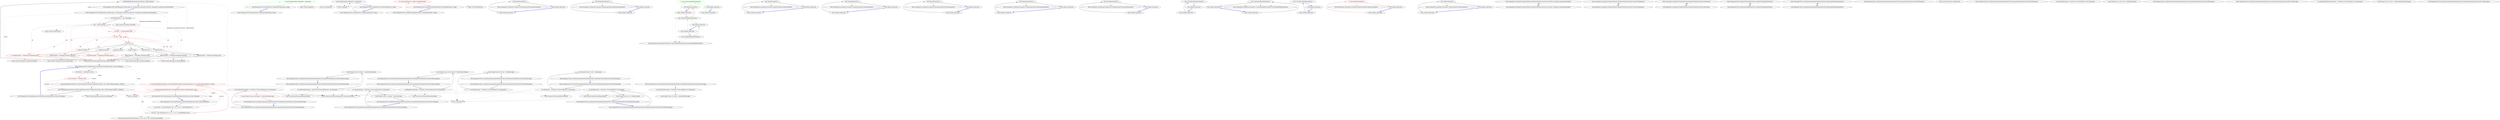 digraph  {
n0 [cluster="Humanizer.Tests.DateHumanize.VerifyWithCurrentDate(string, System.TimeSpan)", label="Entry Humanizer.Tests.DateHumanize.VerifyWithCurrentDate(string, System.TimeSpan)", span="8-8"];
n1 [cluster="Humanizer.Tests.DateHumanize.VerifyWithCurrentDate(string, System.TimeSpan)", label="var utcNow = DateTime.UtcNow", span="10-10"];
n3 [cluster="Humanizer.Tests.DateHumanize.VerifyWithCurrentDate(string, System.TimeSpan)", label="Assert.Equal(expectedString, utcNow.Add(deltaFromNow).Humanize(utcDate: true, dateToCompareAgainst: utcNow))", span="14-14"];
n4 [cluster="Humanizer.Tests.DateHumanize.VerifyWithCurrentDate(string, System.TimeSpan)", label="Assert.Equal(expectedString, localNow.Add(deltaFromNow).Humanize(utcDate: false, dateToCompareAgainst: localNow))", span="15-15"];
n2 [cluster="Humanizer.Tests.DateHumanize.VerifyWithCurrentDate(string, System.TimeSpan)", color=red, community=0, label="16: var localNow = DateTime.Now", span="11-11"];
n6 [cluster="System.DateTime.Add(System.TimeSpan)", label="Entry System.DateTime.Add(System.TimeSpan)", span="0-0"];
n7 [cluster="System.DateTime.Humanize(bool, System.DateTime?)", label="Entry System.DateTime.Humanize(bool, System.DateTime?)", span="19-19"];
n8 [cluster="Unk.Equal", label="Entry Unk.Equal", span=""];
n5 [cluster="Humanizer.Tests.DateHumanize.VerifyWithCurrentDate(string, System.TimeSpan)", label="Exit Humanizer.Tests.DateHumanize.VerifyWithCurrentDate(string, System.TimeSpan)", span="8-8"];
n9 [cluster="Humanizer.Tests.DateHumanize.VerifyWithDateInjection(string, System.TimeSpan)", label="Entry Humanizer.Tests.DateHumanize.VerifyWithDateInjection(string, System.TimeSpan)", span="18-18"];
n10 [cluster="Humanizer.Tests.DateHumanize.VerifyWithDateInjection(string, System.TimeSpan)", label="var utcNow = new DateTime(2013, 6, 20, 9, 58, 22, DateTimeKind.Utc)", span="20-20"];
n12 [cluster="Humanizer.Tests.DateHumanize.VerifyWithDateInjection(string, System.TimeSpan)", color=red, community=0, label="3: Assert.Equal(expectedString, utcNow.Add(deltaFromNow).Humanize(utcDate: true, dateToCompareAgainst: utcNow))", span="23-23"];
n13 [cluster="Humanizer.Tests.DateHumanize.VerifyWithDateInjection(string, System.TimeSpan)", color=red, community=0, label="3: Assert.Equal(expectedString, now.Add(deltaFromNow).Humanize(false, now))", span="24-24"];
n11 [cluster="Humanizer.Tests.DateHumanize.VerifyWithDateInjection(string, System.TimeSpan)", label="var now = new DateTime(2013, 6, 20, 11, 58, 22, DateTimeKind.Local)", span="21-21"];
n15 [cluster="System.DateTime.DateTime(int, int, int, int, int, int, System.DateTimeKind)", label="Entry System.DateTime.DateTime(int, int, int, int, int, int, System.DateTimeKind)", span="0-0"];
n14 [cluster="Humanizer.Tests.DateHumanize.VerifyWithDateInjection(string, System.TimeSpan)", label="Exit Humanizer.Tests.DateHumanize.VerifyWithDateInjection(string, System.TimeSpan)", span="18-18"];
n16 [cluster="Humanizer.Tests.DateHumanize.Verify(string, int, Humanizer.Localisation.TimeUnit, Humanizer.Localisation.TimeUnitTense)", label="Entry Humanizer.Tests.DateHumanize.Verify(string, int, Humanizer.Localisation.TimeUnit, Humanizer.Localisation.TimeUnitTense)", span="27-27"];
n17 [cluster="Humanizer.Tests.DateHumanize.Verify(string, int, Humanizer.Localisation.TimeUnit, Humanizer.Localisation.TimeUnitTense)", label="var deltaFromNow = new TimeSpan()", span="29-29"];
n18 [cluster="Humanizer.Tests.DateHumanize.Verify(string, int, Humanizer.Localisation.TimeUnit, Humanizer.Localisation.TimeUnitTense)", label="unit = Math.Abs(unit)", span="30-30"];
n19 [cluster="Humanizer.Tests.DateHumanize.Verify(string, int, Humanizer.Localisation.TimeUnit, Humanizer.Localisation.TimeUnitTense)", color=red, community=0, label="18: tense == TimeUnitTense.Past", span="32-32"];
n21 [cluster="Humanizer.Tests.DateHumanize.Verify(string, int, Humanizer.Localisation.TimeUnit, Humanizer.Localisation.TimeUnitTense)", label=timeUnit, span="35-35"];
n34 [cluster="Humanizer.Tests.DateHumanize.Verify(string, int, Humanizer.Localisation.TimeUnit, Humanizer.Localisation.TimeUnitTense)", label="VerifyWithCurrentDate(expectedString, deltaFromNow)", span="57-57"];
n35 [cluster="Humanizer.Tests.DateHumanize.Verify(string, int, Humanizer.Localisation.TimeUnit, Humanizer.Localisation.TimeUnitTense)", label="VerifyWithDateInjection(expectedString, deltaFromNow)", span="58-58"];
n37 [cluster="System.TimeSpan.TimeSpan()", label="Entry System.TimeSpan.TimeSpan()", span="0-0"];
n38 [cluster="System.Math.Abs(int)", label="Entry System.Math.Abs(int)", span="0-0"];
n20 [cluster="Humanizer.Tests.DateHumanize.Verify(string, int, Humanizer.Localisation.TimeUnit, Humanizer.Localisation.TimeUnitTense)", color=red, community=0, label="9: unit = -unit", span="33-33"];
n23 [cluster="Humanizer.Tests.DateHumanize.Verify(string, int, Humanizer.Localisation.TimeUnit, Humanizer.Localisation.TimeUnitTense)", label="deltaFromNow = TimeSpan.FromSeconds(unit)", span="38-38"];
n25 [cluster="Humanizer.Tests.DateHumanize.Verify(string, int, Humanizer.Localisation.TimeUnit, Humanizer.Localisation.TimeUnitTense)", color=red, community=0, label="13: deltaFromNow = TimeSpan.FromMinutes(unit)", span="41-41"];
n27 [cluster="Humanizer.Tests.DateHumanize.Verify(string, int, Humanizer.Localisation.TimeUnit, Humanizer.Localisation.TimeUnitTense)", label="deltaFromNow = TimeSpan.FromHours(unit)", span="44-44"];
n29 [cluster="Humanizer.Tests.DateHumanize.Verify(string, int, Humanizer.Localisation.TimeUnit, Humanizer.Localisation.TimeUnitTense)", label="deltaFromNow = TimeSpan.FromDays(unit)", span="47-47"];
n31 [cluster="Humanizer.Tests.DateHumanize.Verify(string, int, Humanizer.Localisation.TimeUnit, Humanizer.Localisation.TimeUnitTense)", color=red, community=0, label="10: deltaFromNow = TimeSpan.FromDays(unit*31)", span="50-50"];
n33 [cluster="Humanizer.Tests.DateHumanize.Verify(string, int, Humanizer.Localisation.TimeUnit, Humanizer.Localisation.TimeUnitTense)", label="deltaFromNow = TimeSpan.FromDays(unit*366)", span="53-53"];
n22 [cluster="Humanizer.Tests.DateHumanize.Verify(string, int, Humanizer.Localisation.TimeUnit, Humanizer.Localisation.TimeUnitTense)", label="TimeUnit.Second", span="37-37"];
n24 [cluster="Humanizer.Tests.DateHumanize.Verify(string, int, Humanizer.Localisation.TimeUnit, Humanizer.Localisation.TimeUnitTense)", label="TimeUnit.Minute", span="40-40"];
n26 [cluster="Humanizer.Tests.DateHumanize.Verify(string, int, Humanizer.Localisation.TimeUnit, Humanizer.Localisation.TimeUnitTense)", label="TimeUnit.Hour", span="43-43"];
n28 [cluster="Humanizer.Tests.DateHumanize.Verify(string, int, Humanizer.Localisation.TimeUnit, Humanizer.Localisation.TimeUnitTense)", label="TimeUnit.Day", span="46-46"];
n30 [cluster="Humanizer.Tests.DateHumanize.Verify(string, int, Humanizer.Localisation.TimeUnit, Humanizer.Localisation.TimeUnitTense)", label="TimeUnit.Month", span="49-49"];
n32 [cluster="Humanizer.Tests.DateHumanize.Verify(string, int, Humanizer.Localisation.TimeUnit, Humanizer.Localisation.TimeUnitTense)", label="TimeUnit.Year", span="52-52"];
n40 [cluster="System.TimeSpan.FromMinutes(double)", label="Entry System.TimeSpan.FromMinutes(double)", span="0-0"];
n41 [cluster="System.TimeSpan.FromHours(double)", label="Entry System.TimeSpan.FromHours(double)", span="0-0"];
n39 [cluster="System.TimeSpan.FromSeconds(double)", label="Entry System.TimeSpan.FromSeconds(double)", span="0-0"];
n42 [cluster="System.TimeSpan.FromDays(double)", label="Entry System.TimeSpan.FromDays(double)", span="0-0"];
n36 [cluster="Humanizer.Tests.DateHumanize.Verify(string, int, Humanizer.Localisation.TimeUnit, Humanizer.Localisation.TimeUnitTense)", label="Exit Humanizer.Tests.DateHumanize.Verify(string, int, Humanizer.Localisation.TimeUnit, Humanizer.Localisation.TimeUnitTense)", span="27-27"];
d1 [cluster="Humanizer.Tests.OrdinalizeTests.OrdinalizeString(string, string)", color=green, community=0, label="4: Assert.Equal(number.Ordinalize(), ordinalized)", span="38-38"];
d0 [cluster="Humanizer.Tests.OrdinalizeTests.OrdinalizeString(string, string)", label="Entry Humanizer.Tests.OrdinalizeTests.OrdinalizeString(string, string)", span="36-36"];
d2 [cluster="Humanizer.Tests.OrdinalizeTests.OrdinalizeString(string, string)", label="Exit Humanizer.Tests.OrdinalizeTests.OrdinalizeString(string, string)", span="36-36"];
d3 [cluster="string.Ordinalize()", label="Entry string.Ordinalize()", span="15-15"];
d4 [cluster="Unk.Equal", label="Entry Unk.Equal", span=""];
d6 [cluster="Humanizer.Tests.OrdinalizeTests.OrdanizeNumber(int, string)", label="Assert.Equal(number.Ordinalize(), ordinalized)", span="72-72"];
d5 [cluster="Humanizer.Tests.OrdinalizeTests.OrdanizeNumber(int, string)", label="Entry Humanizer.Tests.OrdinalizeTests.OrdanizeNumber(int, string)", span="70-70"];
d7 [cluster="Humanizer.Tests.OrdinalizeTests.OrdanizeNumber(int, string)", label="Exit Humanizer.Tests.OrdinalizeTests.OrdanizeNumber(int, string)", span="70-70"];
d8 [cluster="int.Ordinalize()", label="Entry int.Ordinalize()", span="25-25"];
m0_7 [cluster="Humanizer.Localisation.Formatters.RussianFormatter.RussianFormatter()", file="Configurator.cs", label="Entry Humanizer.Localisation.Formatters.RussianFormatter.RussianFormatter()", span="4-4"];
m0_3 [cluster="Humanizer.Localisation.Formatters.RomanianFormatter.RomanianFormatter()", file="Configurator.cs", label="Entry Humanizer.Localisation.Formatters.RomanianFormatter.RomanianFormatter()", span="2-2"];
m0_15 [cluster="Humanizer.Localisation.Formatters.CzechSlovakPolishFormatter.CzechSlovakPolishFormatter()", file="Configurator.cs", label="Entry Humanizer.Localisation.Formatters.CzechSlovakPolishFormatter.CzechSlovakPolishFormatter()", span="2-2"];
m0_11 [cluster="Humanizer.Localisation.Formatters.ArabicFormatter.ArabicFormatter()", file="Configurator.cs", label="Entry Humanizer.Localisation.Formatters.ArabicFormatter.ArabicFormatter()", span="2-2"];
m0_19 [cluster="lambda expression", file="Configurator.cs", label="Entry lambda expression", span="21-21"];
m0_0 [cluster="lambda expression", file="Configurator.cs", label="Entry lambda expression", span="16-16"];
m0_1 [cluster="lambda expression", file="Configurator.cs", label="new RomanianFormatter()", span="16-16"];
m0_2 [cluster="lambda expression", file="Configurator.cs", label="Exit lambda expression", span="16-16"];
m0_4 [cluster="lambda expression", file="Configurator.cs", label="Entry lambda expression", span="17-17"];
m0_5 [cluster="lambda expression", file="Configurator.cs", label="new RussianFormatter()", span="17-17"];
m0_6 [cluster="lambda expression", file="Configurator.cs", label="Exit lambda expression", span="17-17"];
m0_8 [cluster="lambda expression", file="Configurator.cs", label="Entry lambda expression", span="18-18"];
m0_9 [cluster="lambda expression", file="Configurator.cs", label="new ArabicFormatter()", span="18-18"];
m0_10 [cluster="lambda expression", file="Configurator.cs", label="Exit lambda expression", span="18-18"];
m0_12 [cluster="lambda expression", file="Configurator.cs", label="Entry lambda expression", span="19-19"];
m0_13 [cluster="lambda expression", color=green, community=0, file="Configurator.cs", label="2: new CzechSlovakPolishFormatter()", span="19-19"];
m0_14 [cluster="lambda expression", file="Configurator.cs", label="Exit lambda expression", span="19-19"];
m0_16 [cluster="lambda expression", file="Configurator.cs", label="Entry lambda expression", span="20-20"];
m0_17 [cluster="lambda expression", file="Configurator.cs", label="new CzechSlovakPolishFormatter()", span="20-20"];
m0_18 [cluster="lambda expression", file="Configurator.cs", label="Exit lambda expression", span="20-20"];
m0_20 [cluster="lambda expression", file="Configurator.cs", label="new CzechSlovakPolishFormatter()", span="21-21"];
m0_21 [cluster="lambda expression", file="Configurator.cs", label="Exit lambda expression", span="21-21"];
m2_29 [cluster="Humanizer.Localisation.Formatters.SerbianFormatter.SerbianFormatter()", file="DefaultNumberToWordsConverter.cs", label="Entry Humanizer.Localisation.Formatters.SerbianFormatter.SerbianFormatter()", span="2-2"];
m2_7 [cluster="Humanizer.Localisation.Formatters.RussianFormatter.RussianFormatter()", file="DefaultNumberToWordsConverter.cs", label="Entry Humanizer.Localisation.Formatters.RussianFormatter.RussianFormatter()", span="4-4"];
m2_3 [cluster="Humanizer.Localisation.Formatters.RomanianFormatter.RomanianFormatter()", file="DefaultNumberToWordsConverter.cs", label="Entry Humanizer.Localisation.Formatters.RomanianFormatter.RomanianFormatter()", span="2-2"];
m2_33 [cluster="Humanizer.Localisation.Formatters.SlovenianFormatter.SlovenianFormatter()", file="DefaultNumberToWordsConverter.cs", label="Entry Humanizer.Localisation.Formatters.SlovenianFormatter.SlovenianFormatter()", span="1-1"];
m2_19 [cluster="Humanizer.Localisation.Formatters.CzechSlovakPolishFormatter.CzechSlovakPolishFormatter()", file="DefaultNumberToWordsConverter.cs", label="Entry Humanizer.Localisation.Formatters.CzechSlovakPolishFormatter.CzechSlovakPolishFormatter()", span="2-2"];
m2_15 [cluster="Humanizer.Localisation.Formatters.HebrewFormatter.HebrewFormatter()", file="DefaultNumberToWordsConverter.cs", label="Entry Humanizer.Localisation.Formatters.HebrewFormatter.HebrewFormatter()", span="2-2"];
m2_11 [cluster="Humanizer.Localisation.Formatters.ArabicFormatter.ArabicFormatter()", file="DefaultNumberToWordsConverter.cs", label="Entry Humanizer.Localisation.Formatters.ArabicFormatter.ArabicFormatter()", span="2-2"];
m2_30 [cluster="lambda expression", file="DefaultNumberToWordsConverter.cs", label="Entry lambda expression", span="24-24"];
m2_0 [cluster="lambda expression", file="DefaultNumberToWordsConverter.cs", label="Entry lambda expression", span="16-16"];
m2_1 [cluster="lambda expression", file="DefaultNumberToWordsConverter.cs", label="new RomanianFormatter()", span="16-16"];
m2_2 [cluster="lambda expression", file="DefaultNumberToWordsConverter.cs", label="Exit lambda expression", span="16-16"];
m2_4 [cluster="lambda expression", file="DefaultNumberToWordsConverter.cs", label="Entry lambda expression", span="17-17"];
m2_5 [cluster="lambda expression", file="DefaultNumberToWordsConverter.cs", label="new RussianFormatter()", span="17-17"];
m2_6 [cluster="lambda expression", file="DefaultNumberToWordsConverter.cs", label="Exit lambda expression", span="17-17"];
m2_8 [cluster="lambda expression", file="DefaultNumberToWordsConverter.cs", label="Entry lambda expression", span="18-18"];
m2_9 [cluster="lambda expression", file="DefaultNumberToWordsConverter.cs", label="new ArabicFormatter()", span="18-18"];
m2_10 [cluster="lambda expression", file="DefaultNumberToWordsConverter.cs", label="Exit lambda expression", span="18-18"];
m2_12 [cluster="lambda expression", file="DefaultNumberToWordsConverter.cs", label="Entry lambda expression", span="19-19"];
m2_13 [cluster="lambda expression", color=red, community=0, file="DefaultNumberToWordsConverter.cs", label="13: new HebrewFormatter()", span="19-19"];
m2_14 [cluster="lambda expression", file="DefaultNumberToWordsConverter.cs", label="Exit lambda expression", span="19-19"];
m2_16 [cluster="lambda expression", file="DefaultNumberToWordsConverter.cs", label="Entry lambda expression", span="20-20"];
m2_17 [cluster="lambda expression", file="DefaultNumberToWordsConverter.cs", label="new CzechSlovakPolishFormatter()", span="20-20"];
m2_18 [cluster="lambda expression", file="DefaultNumberToWordsConverter.cs", label="Exit lambda expression", span="20-20"];
m2_20 [cluster="lambda expression", file="DefaultNumberToWordsConverter.cs", label="Entry lambda expression", span="21-21"];
m2_21 [cluster="lambda expression", file="DefaultNumberToWordsConverter.cs", label="new CzechSlovakPolishFormatter()", span="21-21"];
m2_22 [cluster="lambda expression", file="DefaultNumberToWordsConverter.cs", label="Exit lambda expression", span="21-21"];
m2_23 [cluster="lambda expression", file="DefaultNumberToWordsConverter.cs", label="Entry lambda expression", span="22-22"];
m2_24 [cluster="lambda expression", file="DefaultNumberToWordsConverter.cs", label="new CzechSlovakPolishFormatter()", span="22-22"];
m2_25 [cluster="lambda expression", file="DefaultNumberToWordsConverter.cs", label="Exit lambda expression", span="22-22"];
m2_26 [cluster="lambda expression", file="DefaultNumberToWordsConverter.cs", label="Entry lambda expression", span="23-23"];
m2_27 [cluster="lambda expression", file="DefaultNumberToWordsConverter.cs", label="new SerbianFormatter()", span="23-23"];
m2_28 [cluster="lambda expression", file="DefaultNumberToWordsConverter.cs", label="Exit lambda expression", span="23-23"];
m2_31 [cluster="lambda expression", file="DefaultNumberToWordsConverter.cs", label="new SlovenianFormatter()", span="24-24"];
m2_32 [cluster="lambda expression", file="DefaultNumberToWordsConverter.cs", label="Exit lambda expression", span="24-24"];
m4_2 [cluster="Humanizer.Localisation.NumberToWords.INumberToWordsConverter.Convert(int, Humanizer.GrammaticalGender)", file="INumberToWordsConverter.cs", label="Entry Humanizer.Localisation.NumberToWords.INumberToWordsConverter.Convert(int, Humanizer.GrammaticalGender)", span="22-22"];
m4_3 [cluster="Humanizer.Localisation.NumberToWords.INumberToWordsConverter.Convert(int, Humanizer.GrammaticalGender)", file="INumberToWordsConverter.cs", label="Exit Humanizer.Localisation.NumberToWords.INumberToWordsConverter.Convert(int, Humanizer.GrammaticalGender)", span="22-22"];
m4_4 [cluster="Humanizer.Localisation.NumberToWords.INumberToWordsConverter.ConvertToOrdinal(int)", file="INumberToWordsConverter.cs", label="Entry Humanizer.Localisation.NumberToWords.INumberToWordsConverter.ConvertToOrdinal(int)", span="29-29"];
m4_5 [cluster="Humanizer.Localisation.NumberToWords.INumberToWordsConverter.ConvertToOrdinal(int)", file="INumberToWordsConverter.cs", label="Exit Humanizer.Localisation.NumberToWords.INumberToWordsConverter.ConvertToOrdinal(int)", span="29-29"];
m4_0 [cluster="Humanizer.Localisation.NumberToWords.INumberToWordsConverter.Convert(int)", file="INumberToWordsConverter.cs", label="Entry Humanizer.Localisation.NumberToWords.INumberToWordsConverter.Convert(int)", span="12-12"];
m4_1 [cluster="Humanizer.Localisation.NumberToWords.INumberToWordsConverter.Convert(int)", file="INumberToWordsConverter.cs", label="Exit Humanizer.Localisation.NumberToWords.INumberToWordsConverter.Convert(int)", span="12-12"];
m5_0 [cluster="Humanizer.Tests.NumberToOrdinalWordsTests.NumberToOrdinalWordsTests()", file="NumberToOrdinalWordsTests.cs", label="Entry Humanizer.Tests.NumberToOrdinalWordsTests.NumberToOrdinalWordsTests()", span="7-7"];
m5_1 [cluster="Humanizer.Tests.NumberToOrdinalWordsTests.NumberToOrdinalWordsTests()", file="NumberToOrdinalWordsTests.cs", label="Exit Humanizer.Tests.NumberToOrdinalWordsTests.NumberToOrdinalWordsTests()", span="7-7"];
m5_2 [cluster="Humanizer.Tests.NumberToOrdinalWordsTests.ToOrdinalWords(int, string)", file="NumberToOrdinalWordsTests.cs", label="Entry Humanizer.Tests.NumberToOrdinalWordsTests.ToOrdinalWords(int, string)", span="52-52"];
m5_3 [cluster="Humanizer.Tests.NumberToOrdinalWordsTests.ToOrdinalWords(int, string)", color=red, community=0, file="NumberToOrdinalWordsTests.cs", label="10: Assert.Equal(words, number.ToOrdinalWords())", span="54-54"];
m5_4 [cluster="Humanizer.Tests.NumberToOrdinalWordsTests.ToOrdinalWords(int, string)", file="NumberToOrdinalWordsTests.cs", label="Exit Humanizer.Tests.NumberToOrdinalWordsTests.ToOrdinalWords(int, string)", span="52-52"];
m5_5 [cluster="int.ToOrdinalWords()", file="NumberToOrdinalWordsTests.cs", label="Entry int.ToOrdinalWords()", span="52-52"];
m7_22 [cluster="Humanizer.Tests.Localisation.RomanianDateHumanizeTests.RomanianTranslationIsCorrectFor2SecondsAgo()", file="NumberToWordsTests.cs", label="Entry Humanizer.Tests.Localisation.RomanianDateHumanizeTests.RomanianTranslationIsCorrectFor2SecondsAgo()", span="49-49"];
m7_23 [cluster="Humanizer.Tests.Localisation.RomanianDateHumanizeTests.RomanianTranslationIsCorrectFor2SecondsAgo()", file="NumberToWordsTests.cs", label="var twoSecondsAgo = DateTime.UtcNow.AddSeconds(-2).Humanize()", span="51-51"];
m7_24 [cluster="Humanizer.Tests.Localisation.RomanianDateHumanizeTests.RomanianTranslationIsCorrectFor2SecondsAgo()", file="NumberToWordsTests.cs", label="Assert.Equal(''acum 2 secunde'', twoSecondsAgo)", span="53-53"];
m7_25 [cluster="Humanizer.Tests.Localisation.RomanianDateHumanizeTests.RomanianTranslationIsCorrectFor2SecondsAgo()", file="NumberToWordsTests.cs", label="Exit Humanizer.Tests.Localisation.RomanianDateHumanizeTests.RomanianTranslationIsCorrectFor2SecondsAgo()", span="49-49"];
m7_13 [cluster="Humanizer.Tests.Localisation.RomanianDateHumanizeTests.RomanianTranslationIsCorrectFor19MinutesAgo()", file="NumberToWordsTests.cs", label="Entry Humanizer.Tests.Localisation.RomanianDateHumanizeTests.RomanianTranslationIsCorrectFor19MinutesAgo()", span="33-33"];
m7_14 [cluster="Humanizer.Tests.Localisation.RomanianDateHumanizeTests.RomanianTranslationIsCorrectFor19MinutesAgo()", file="NumberToWordsTests.cs", label="var nineteenMinutesAgo = DateTime.UtcNow.AddMinutes(-19).Humanize()", span="35-35"];
m7_15 [cluster="Humanizer.Tests.Localisation.RomanianDateHumanizeTests.RomanianTranslationIsCorrectFor19MinutesAgo()", file="NumberToWordsTests.cs", label="Assert.Equal(''acum 19 minute'', nineteenMinutesAgo)", span="37-37"];
m7_16 [cluster="Humanizer.Tests.Localisation.RomanianDateHumanizeTests.RomanianTranslationIsCorrectFor19MinutesAgo()", file="NumberToWordsTests.cs", label="Exit Humanizer.Tests.Localisation.RomanianDateHumanizeTests.RomanianTranslationIsCorrectFor19MinutesAgo()", span="33-33"];
m7_17 [cluster="System.DateTime.AddMinutes(double)", file="NumberToWordsTests.cs", label="Entry System.DateTime.AddMinutes(double)", span="0-0"];
m7_31 [cluster="Humanizer.Tests.Localisation.RomanianDateHumanizeTests.RomanianTranslationIsCorrectFor10DaysAgo()", file="NumberToWordsTests.cs", label="Entry Humanizer.Tests.Localisation.RomanianDateHumanizeTests.RomanianTranslationIsCorrectFor10DaysAgo()", span="65-65"];
m7_32 [cluster="Humanizer.Tests.Localisation.RomanianDateHumanizeTests.RomanianTranslationIsCorrectFor10DaysAgo()", file="NumberToWordsTests.cs", label="var tenDaysAgo = DateTime.UtcNow.AddDays(-10).Humanize()", span="67-67"];
m7_33 [cluster="Humanizer.Tests.Localisation.RomanianDateHumanizeTests.RomanianTranslationIsCorrectFor10DaysAgo()", file="NumberToWordsTests.cs", label="Assert.Equal(''acum 10 zile'', tenDaysAgo)", span="69-69"];
m7_34 [cluster="Humanizer.Tests.Localisation.RomanianDateHumanizeTests.RomanianTranslationIsCorrectFor10DaysAgo()", file="NumberToWordsTests.cs", label="Exit Humanizer.Tests.Localisation.RomanianDateHumanizeTests.RomanianTranslationIsCorrectFor10DaysAgo()", span="65-65"];
m7_26 [cluster="System.DateTime.AddSeconds(double)", file="NumberToWordsTests.cs", label="Entry System.DateTime.AddSeconds(double)", span="0-0"];
m7_0 [cluster="Humanizer.Tests.Localisation.RomanianDateHumanizeTests.RomanianDateHumanizeTests()", file="NumberToWordsTests.cs", label="Entry Humanizer.Tests.Localisation.RomanianDateHumanizeTests.RomanianDateHumanizeTests()", span="12-12"];
m7_1 [cluster="Humanizer.Tests.Localisation.RomanianDateHumanizeTests.RomanianDateHumanizeTests()", file="NumberToWordsTests.cs", label="Exit Humanizer.Tests.Localisation.RomanianDateHumanizeTests.RomanianDateHumanizeTests()", span="12-12"];
m7_36 [cluster="Humanizer.Tests.Localisation.RomanianDateHumanizeTests.RomanianTranslationIsCorrectFor23DaysAgo()", file="NumberToWordsTests.cs", label="Entry Humanizer.Tests.Localisation.RomanianDateHumanizeTests.RomanianTranslationIsCorrectFor23DaysAgo()", span="73-73"];
m7_37 [cluster="Humanizer.Tests.Localisation.RomanianDateHumanizeTests.RomanianTranslationIsCorrectFor23DaysAgo()", file="NumberToWordsTests.cs", label="var twentyThreeDaysAgo = DateTime.UtcNow.AddDays(-23).Humanize()", span="75-75"];
m7_38 [cluster="Humanizer.Tests.Localisation.RomanianDateHumanizeTests.RomanianTranslationIsCorrectFor23DaysAgo()", file="NumberToWordsTests.cs", label="Assert.Equal(''acum 23 de zile'', twentyThreeDaysAgo)", span="77-77"];
m7_39 [cluster="Humanizer.Tests.Localisation.RomanianDateHumanizeTests.RomanianTranslationIsCorrectFor23DaysAgo()", file="NumberToWordsTests.cs", label="Exit Humanizer.Tests.Localisation.RomanianDateHumanizeTests.RomanianTranslationIsCorrectFor23DaysAgo()", span="73-73"];
m7_9 [cluster="Humanizer.Tests.Localisation.RomanianDateHumanizeTests.RomanianTranslationIsCorrectFor20HoursAgo()", file="NumberToWordsTests.cs", label="Entry Humanizer.Tests.Localisation.RomanianDateHumanizeTests.RomanianTranslationIsCorrectFor20HoursAgo()", span="25-25"];
m7_10 [cluster="Humanizer.Tests.Localisation.RomanianDateHumanizeTests.RomanianTranslationIsCorrectFor20HoursAgo()", file="NumberToWordsTests.cs", label="var threeHoursAgo = DateTime.UtcNow.AddHours(-20).Humanize()", span="27-27"];
m7_11 [cluster="Humanizer.Tests.Localisation.RomanianDateHumanizeTests.RomanianTranslationIsCorrectFor20HoursAgo()", file="NumberToWordsTests.cs", label="Assert.Equal(''acum 20 de ore'', threeHoursAgo)", span="29-29"];
m7_12 [cluster="Humanizer.Tests.Localisation.RomanianDateHumanizeTests.RomanianTranslationIsCorrectFor20HoursAgo()", file="NumberToWordsTests.cs", label="Exit Humanizer.Tests.Localisation.RomanianDateHumanizeTests.RomanianTranslationIsCorrectFor20HoursAgo()", span="25-25"];
m7_8 [cluster="Unk.Equal", file="NumberToWordsTests.cs", label="Entry Unk.Equal", span=""];
m7_44 [cluster="System.DateTime.AddYears(int)", file="NumberToWordsTests.cs", label="Entry System.DateTime.AddYears(int)", span="0-0"];
m7_45 [cluster="Humanizer.Tests.Localisation.RomanianDateHumanizeTests.RomanianTranslationIsCorrectFor100YearsAgo()", file="NumberToWordsTests.cs", label="Entry Humanizer.Tests.Localisation.RomanianDateHumanizeTests.RomanianTranslationIsCorrectFor100YearsAgo()", span="89-89"];
m7_46 [cluster="Humanizer.Tests.Localisation.RomanianDateHumanizeTests.RomanianTranslationIsCorrectFor100YearsAgo()", file="NumberToWordsTests.cs", label="var hunderedYearsAgo = DateTime.UtcNow.AddYears(-100).Humanize()", span="91-91"];
m7_47 [cluster="Humanizer.Tests.Localisation.RomanianDateHumanizeTests.RomanianTranslationIsCorrectFor100YearsAgo()", file="NumberToWordsTests.cs", label="Assert.Equal(''acum 100 de ani'', hunderedYearsAgo)", span="93-93"];
m7_48 [cluster="Humanizer.Tests.Localisation.RomanianDateHumanizeTests.RomanianTranslationIsCorrectFor100YearsAgo()", file="NumberToWordsTests.cs", label="Exit Humanizer.Tests.Localisation.RomanianDateHumanizeTests.RomanianTranslationIsCorrectFor100YearsAgo()", span="89-89"];
m7_18 [cluster="Humanizer.Tests.Localisation.RomanianDateHumanizeTests.RomanianTranslationIsCorrectFor44MinutesAgo()", file="NumberToWordsTests.cs", label="Entry Humanizer.Tests.Localisation.RomanianDateHumanizeTests.RomanianTranslationIsCorrectFor44MinutesAgo()", span="41-41"];
m7_19 [cluster="Humanizer.Tests.Localisation.RomanianDateHumanizeTests.RomanianTranslationIsCorrectFor44MinutesAgo()", file="NumberToWordsTests.cs", label="var fourtyFourMinutesAgo = DateTime.UtcNow.AddMinutes(-44).Humanize()", span="43-43"];
m7_20 [cluster="Humanizer.Tests.Localisation.RomanianDateHumanizeTests.RomanianTranslationIsCorrectFor44MinutesAgo()", color=red, community=0, file="NumberToWordsTests.cs", label="3: Assert.Equal(''acum 44 de minute'', fourtyFourMinutesAgo)", span="45-45"];
m7_21 [cluster="Humanizer.Tests.Localisation.RomanianDateHumanizeTests.RomanianTranslationIsCorrectFor44MinutesAgo()", file="NumberToWordsTests.cs", label="Exit Humanizer.Tests.Localisation.RomanianDateHumanizeTests.RomanianTranslationIsCorrectFor44MinutesAgo()", span="41-41"];
m7_2 [cluster="Humanizer.Tests.Localisation.RomanianDateHumanizeTests.RomanianTranslationIsCorrectForThreeHoursAgo()", file="NumberToWordsTests.cs", label="Entry Humanizer.Tests.Localisation.RomanianDateHumanizeTests.RomanianTranslationIsCorrectForThreeHoursAgo()", span="17-17"];
m7_3 [cluster="Humanizer.Tests.Localisation.RomanianDateHumanizeTests.RomanianTranslationIsCorrectForThreeHoursAgo()", file="NumberToWordsTests.cs", label="var threeHoursAgo = DateTime.UtcNow.AddHours(-3).Humanize()", span="19-19"];
m7_4 [cluster="Humanizer.Tests.Localisation.RomanianDateHumanizeTests.RomanianTranslationIsCorrectForThreeHoursAgo()", file="NumberToWordsTests.cs", label="Assert.Equal(''acum 3 ore'', threeHoursAgo)", span="21-21"];
m7_5 [cluster="Humanizer.Tests.Localisation.RomanianDateHumanizeTests.RomanianTranslationIsCorrectForThreeHoursAgo()", file="NumberToWordsTests.cs", label="Exit Humanizer.Tests.Localisation.RomanianDateHumanizeTests.RomanianTranslationIsCorrectForThreeHoursAgo()", span="17-17"];
m7_27 [cluster="Humanizer.Tests.Localisation.RomanianDateHumanizeTests.RomanianTranslationIsCorrectFor59SecondsAgo()", file="NumberToWordsTests.cs", label="Entry Humanizer.Tests.Localisation.RomanianDateHumanizeTests.RomanianTranslationIsCorrectFor59SecondsAgo()", span="57-57"];
m7_28 [cluster="Humanizer.Tests.Localisation.RomanianDateHumanizeTests.RomanianTranslationIsCorrectFor59SecondsAgo()", file="NumberToWordsTests.cs", label="var fiftyNineSecondsAgo = DateTime.UtcNow.AddSeconds(-59).Humanize()", span="59-59"];
m7_29 [cluster="Humanizer.Tests.Localisation.RomanianDateHumanizeTests.RomanianTranslationIsCorrectFor59SecondsAgo()", file="NumberToWordsTests.cs", label="Assert.Equal(''acum 59 de secunde'', fiftyNineSecondsAgo)", span="61-61"];
m7_30 [cluster="Humanizer.Tests.Localisation.RomanianDateHumanizeTests.RomanianTranslationIsCorrectFor59SecondsAgo()", file="NumberToWordsTests.cs", label="Exit Humanizer.Tests.Localisation.RomanianDateHumanizeTests.RomanianTranslationIsCorrectFor59SecondsAgo()", span="57-57"];
m7_35 [cluster="System.DateTime.AddDays(double)", file="NumberToWordsTests.cs", label="Entry System.DateTime.AddDays(double)", span="0-0"];
m7_40 [cluster="Humanizer.Tests.Localisation.RomanianDateHumanizeTests.RomanianTranslationIsCorrectFor119YearsAgo()", file="NumberToWordsTests.cs", label="Entry Humanizer.Tests.Localisation.RomanianDateHumanizeTests.RomanianTranslationIsCorrectFor119YearsAgo()", span="81-81"];
m7_41 [cluster="Humanizer.Tests.Localisation.RomanianDateHumanizeTests.RomanianTranslationIsCorrectFor119YearsAgo()", file="NumberToWordsTests.cs", label="var oneHundredNineteenYearsAgo = DateTime.UtcNow.AddYears(-119).Humanize()", span="83-83"];
m7_42 [cluster="Humanizer.Tests.Localisation.RomanianDateHumanizeTests.RomanianTranslationIsCorrectFor119YearsAgo()", file="NumberToWordsTests.cs", label="Assert.Equal(''acum 119 ani'', oneHundredNineteenYearsAgo)", span="85-85"];
m7_43 [cluster="Humanizer.Tests.Localisation.RomanianDateHumanizeTests.RomanianTranslationIsCorrectFor119YearsAgo()", file="NumberToWordsTests.cs", label="Exit Humanizer.Tests.Localisation.RomanianDateHumanizeTests.RomanianTranslationIsCorrectFor119YearsAgo()", span="81-81"];
m7_6 [cluster="System.DateTime.AddHours(double)", file="NumberToWordsTests.cs", label="Entry System.DateTime.AddHours(double)", span="0-0"];
n0 -> n1  [key=0, style=solid];
n0 -> n3  [color=darkseagreen4, key=1, label=string, style=dashed];
n0 -> n4  [color=darkseagreen4, key=1, label=string, style=dashed];
n1 -> n2  [color=red, key=0, style=solid];
n1 -> n3  [color=darkseagreen4, key=1, label=utcNow, style=dashed];
n3 -> n4  [key=0, style=solid];
n3 -> n6  [key=2, style=dotted];
n3 -> n7  [key=2, style=dotted];
n3 -> n8  [key=2, style=dotted];
n4 -> n5  [key=0, style=solid];
n4 -> n6  [key=2, style=dotted];
n4 -> n7  [key=2, style=dotted];
n4 -> n8  [key=2, style=dotted];
n2 -> n3  [color=red, key=0, style=solid];
n2 -> n4  [color=red, key=1, label=localNow, style=dashed];
n5 -> n0  [color=blue, key=0, style=bold];
n9 -> n10  [key=0, style=solid];
n9 -> n12  [color=red, key=1, label=string, style=dashed];
n9 -> n13  [color=red, key=1, label=string, style=dashed];
n10 -> n11  [key=0, style=solid];
n10 -> n15  [key=2, style=dotted];
n10 -> n12  [color=red, key=1, label=utcNow, style=dashed];
n12 -> n13  [color=red, key=0, style=solid];
n12 -> n6  [color=red, key=2, style=dotted];
n12 -> n7  [color=red, key=2, style=dotted];
n12 -> n8  [color=red, key=2, style=dotted];
n13 -> n14  [color=red, key=0, style=solid];
n13 -> n6  [color=red, key=2, style=dotted];
n13 -> n7  [color=red, key=2, style=dotted];
n13 -> n8  [color=red, key=2, style=dotted];
n11 -> n12  [color=red, key=0, style=solid];
n11 -> n15  [key=2, style=dotted];
n11 -> n13  [color=red, key=1, label=now, style=dashed];
n14 -> n9  [color=blue, key=0, style=bold];
n16 -> n17  [key=0, style=solid];
n16 -> n18  [color=darkseagreen4, key=1, label=int, style=dashed];
n16 -> n19  [color=red, key=1, label="Humanizer.Localisation.TimeUnitTense", style=dashed];
n16 -> n21  [color=darkseagreen4, key=1, label="Humanizer.Localisation.TimeUnit", style=dashed];
n16 -> n34  [color=darkseagreen4, key=1, label=string, style=dashed];
n16 -> n35  [color=darkseagreen4, key=1, label=string, style=dashed];
n17 -> n18  [key=0, style=solid];
n17 -> n37  [key=2, style=dotted];
n18 -> n19  [color=red, key=0, style=solid];
n18 -> n38  [key=2, style=dotted];
n18 -> n18  [color=darkseagreen4, key=1, label=int, style=dashed];
n18 -> n20  [color=red, key=1, label=int, style=dashed];
n18 -> n23  [color=darkseagreen4, key=1, label=int, style=dashed];
n18 -> n25  [color=red, key=1, label=int, style=dashed];
n18 -> n27  [color=darkseagreen4, key=1, label=int, style=dashed];
n18 -> n29  [color=darkseagreen4, key=1, label=int, style=dashed];
n18 -> n31  [color=red, key=1, label=int, style=dashed];
n18 -> n33  [color=darkseagreen4, key=1, label=int, style=dashed];
n19 -> n20  [color=red, key=0, style=solid];
n19 -> n21  [color=red, key=0, style=solid];
n21 -> n22  [key=0, style=solid];
n21 -> n24  [key=0, style=solid];
n21 -> n26  [key=0, style=solid];
n21 -> n28  [key=0, style=solid];
n21 -> n30  [key=0, style=solid];
n21 -> n32  [key=0, style=solid];
n34 -> n35  [key=0, style=solid];
n34 -> n0  [key=2, style=dotted];
n35 -> n36  [key=0, style=solid];
n35 -> n9  [key=2, style=dotted];
n20 -> n21  [color=red, key=0, style=solid];
n20 -> n20  [color=red, key=1, label=int, style=dashed];
n20 -> n23  [color=red, key=1, label=int, style=dashed];
n20 -> n25  [color=red, key=1, label=int, style=dashed];
n20 -> n27  [color=red, key=1, label=int, style=dashed];
n20 -> n29  [color=red, key=1, label=int, style=dashed];
n20 -> n31  [color=red, key=1, label=int, style=dashed];
n20 -> n33  [color=red, key=1, label=int, style=dashed];
n23 -> n34  [key=0, style=solid];
n23 -> n39  [key=2, style=dotted];
n25 -> n34  [color=red, key=0, style=solid];
n25 -> n40  [color=red, key=2, style=dotted];
n27 -> n34  [key=0, style=solid];
n27 -> n41  [key=2, style=dotted];
n29 -> n34  [key=0, style=solid];
n29 -> n42  [key=2, style=dotted];
n31 -> n34  [color=red, key=0, style=solid];
n31 -> n42  [color=red, key=2, style=dotted];
n33 -> n34  [key=0, style=solid];
n33 -> n42  [key=2, style=dotted];
n33 -> n35  [color=darkseagreen4, key=1, label=deltaFromNow, style=dashed];
n22 -> n23  [key=0, style=solid];
n24 -> n25  [color=red, key=0, style=solid];
n26 -> n27  [key=0, style=solid];
n28 -> n29  [key=0, style=solid];
n30 -> n31  [color=red, key=0, style=solid];
n32 -> n33  [key=0, style=solid];
n36 -> n16  [color=blue, key=0, style=bold];
d1 -> d2  [color=green, key=0, style=solid];
d1 -> d3  [color=green, key=2, style=dotted];
d1 -> d4  [color=green, key=2, style=dotted];
d0 -> d1  [color=green, key=0, style=solid];
d2 -> d0  [color=blue, key=0, style=bold];
d6 -> d4  [key=2, style=dotted];
d6 -> d7  [key=0, style=solid];
d6 -> d8  [key=2, style=dotted];
d5 -> d6  [key=0, style=solid];
d7 -> d5  [color=blue, key=0, style=bold];
m0_19 -> m0_20  [key=0, style=solid];
m0_19 -> m0_17  [color=green, key=0, style=solid];
m0_0 -> m0_1  [key=0, style=solid];
m0_1 -> m0_2  [key=0, style=solid];
m0_1 -> m0_3  [key=2, style=dotted];
m0_2 -> m0_0  [color=blue, key=0, style=bold];
m0_4 -> m0_5  [key=0, style=solid];
m0_5 -> m0_6  [key=0, style=solid];
m0_5 -> m0_7  [key=2, style=dotted];
m0_6 -> m0_4  [color=blue, key=0, style=bold];
m0_8 -> m0_9  [key=0, style=solid];
m0_9 -> m0_10  [key=0, style=solid];
m0_9 -> m0_11  [key=2, style=dotted];
m0_10 -> m0_8  [color=blue, key=0, style=bold];
m0_12 -> m0_13  [color=green, key=0, style=solid];
m0_13 -> m0_14  [color=green, key=0, style=solid];
m0_13 -> m0_15  [color=green, key=2, style=dotted];
m0_13 -> m0_18  [color=green, key=0, style=solid];
m0_14 -> m0_12  [color=blue, key=0, style=bold];
m0_16 -> m0_17  [color=red, key=0, style=solid];
m0_16 -> m0_13  [color=green, key=0, style=solid];
m0_17 -> m0_18  [color=red, key=0, style=solid];
m0_17 -> m0_15  [key=2, style=dotted];
m0_17 -> m0_21  [color=green, key=0, style=solid];
m0_18 -> m0_16  [color=blue, key=0, style=bold];
m0_20 -> m0_21  [key=0, style=solid];
m0_20 -> m0_15  [key=2, style=dotted];
m0_21 -> m0_19  [color=blue, key=0, style=bold];
m2_30 -> m2_31  [key=0, style=solid];
m2_0 -> m2_1  [key=0, style=solid];
m2_1 -> m2_2  [key=0, style=solid];
m2_1 -> m2_3  [key=2, style=dotted];
m2_2 -> m2_0  [color=blue, key=0, style=bold];
m2_4 -> m2_5  [key=0, style=solid];
m2_5 -> m2_6  [key=0, style=solid];
m2_5 -> m2_7  [key=2, style=dotted];
m2_6 -> m2_4  [color=blue, key=0, style=bold];
m2_8 -> m2_9  [key=0, style=solid];
m2_9 -> m2_10  [key=0, style=solid];
m2_9 -> m2_11  [key=2, style=dotted];
m2_10 -> m2_8  [color=blue, key=0, style=bold];
m2_12 -> m2_13  [color=red, key=0, style=solid];
m2_13 -> m2_14  [color=red, key=0, style=solid];
m2_13 -> m2_15  [color=red, key=2, style=dotted];
m2_14 -> m2_12  [color=blue, key=0, style=bold];
m2_16 -> m2_17  [key=0, style=solid];
m2_17 -> m2_18  [key=0, style=solid];
m2_17 -> m2_19  [key=2, style=dotted];
m2_18 -> m2_16  [color=blue, key=0, style=bold];
m2_20 -> m2_21  [key=0, style=solid];
m2_21 -> m2_22  [key=0, style=solid];
m2_21 -> m2_19  [key=2, style=dotted];
m2_22 -> m2_20  [color=blue, key=0, style=bold];
m2_23 -> m2_24  [key=0, style=solid];
m2_24 -> m2_25  [key=0, style=solid];
m2_24 -> m2_19  [key=2, style=dotted];
m2_25 -> m2_23  [color=blue, key=0, style=bold];
m2_26 -> m2_27  [key=0, style=solid];
m2_27 -> m2_28  [key=0, style=solid];
m2_27 -> m2_29  [key=2, style=dotted];
m2_28 -> m2_26  [color=blue, key=0, style=bold];
m2_31 -> m2_32  [key=0, style=solid];
m2_31 -> m2_33  [key=2, style=dotted];
m2_32 -> m2_30  [color=blue, key=0, style=bold];
m4_2 -> m4_3  [key=0, style=solid];
m4_3 -> m4_2  [color=blue, key=0, style=bold];
m4_4 -> m4_5  [key=0, style=solid];
m4_5 -> m4_4  [color=blue, key=0, style=bold];
m4_0 -> m4_1  [key=0, style=solid];
m4_1 -> m4_0  [color=blue, key=0, style=bold];
m5_0 -> m5_1  [key=0, style=solid];
m5_1 -> m5_0  [color=blue, key=0, style=bold];
m5_2 -> m5_3  [color=red, key=0, style=solid];
m5_3 -> m5_4  [color=red, key=0, style=solid];
m5_3 -> m5_5  [color=red, key=2, style=dotted];
m5_3 -> d4  [color=red, key=2, style=dotted];
m5_4 -> m5_2  [color=blue, key=0, style=bold];
m7_22 -> m7_23  [key=0, style=solid];
m7_23 -> m7_24  [key=0, style=solid];
m7_23 -> m7_26  [key=2, style=dotted];
m7_23 -> n7  [key=2, style=dotted];
m7_24 -> m7_25  [key=0, style=solid];
m7_24 -> m7_8  [key=2, style=dotted];
m7_25 -> m7_22  [color=blue, key=0, style=bold];
m7_13 -> m7_14  [key=0, style=solid];
m7_14 -> m7_15  [key=0, style=solid];
m7_14 -> m7_17  [key=2, style=dotted];
m7_14 -> n7  [key=2, style=dotted];
m7_15 -> m7_16  [key=0, style=solid];
m7_15 -> m7_8  [key=2, style=dotted];
m7_16 -> m7_13  [color=blue, key=0, style=bold];
m7_31 -> m7_32  [key=0, style=solid];
m7_32 -> m7_33  [key=0, style=solid];
m7_32 -> m7_35  [key=2, style=dotted];
m7_32 -> n7  [key=2, style=dotted];
m7_33 -> m7_34  [key=0, style=solid];
m7_33 -> m7_8  [key=2, style=dotted];
m7_34 -> m7_31  [color=blue, key=0, style=bold];
m7_0 -> m7_1  [key=0, style=solid];
m7_1 -> m7_0  [color=blue, key=0, style=bold];
m7_36 -> m7_37  [key=0, style=solid];
m7_37 -> m7_38  [key=0, style=solid];
m7_37 -> m7_35  [key=2, style=dotted];
m7_9 -> m7_10  [key=0, style=solid];
m7_10 -> m7_11  [key=0, style=solid];
m7_10 -> m7_6  [key=2, style=dotted];
m7_10 -> n7  [key=2, style=dotted];
m7_11 -> m7_12  [key=0, style=solid];
m7_11 -> m7_8  [key=2, style=dotted];
m7_12 -> m7_9  [color=blue, key=0, style=bold];
m7_18 -> m7_19  [key=0, style=solid];
m7_19 -> m7_20  [color=red, key=0, style=solid];
m7_19 -> m7_17  [key=2, style=dotted];
m7_19 -> n7  [key=2, style=dotted];
m7_20 -> m7_21  [color=red, key=0, style=solid];
m7_20 -> m7_8  [color=red, key=2, style=dotted];
m7_21 -> m7_18  [color=blue, key=0, style=bold];
m7_2 -> m7_3  [key=0, style=solid];
m7_3 -> m7_4  [key=0, style=solid];
m7_3 -> m7_6  [key=2, style=dotted];
m7_3 -> n7  [key=2, style=dotted];
m7_4 -> m7_5  [key=0, style=solid];
m7_4 -> m7_8  [key=2, style=dotted];
m7_5 -> m7_2  [color=blue, key=0, style=bold];
m7_27 -> m7_28  [key=0, style=solid];
m7_28 -> m7_29  [key=0, style=solid];
m7_28 -> m7_26  [key=2, style=dotted];
m7_28 -> n7  [key=2, style=dotted];
m7_29 -> m7_30  [key=0, style=solid];
m7_29 -> m7_8  [key=2, style=dotted];
m7_30 -> m7_27  [color=blue, key=0, style=bold];
}
